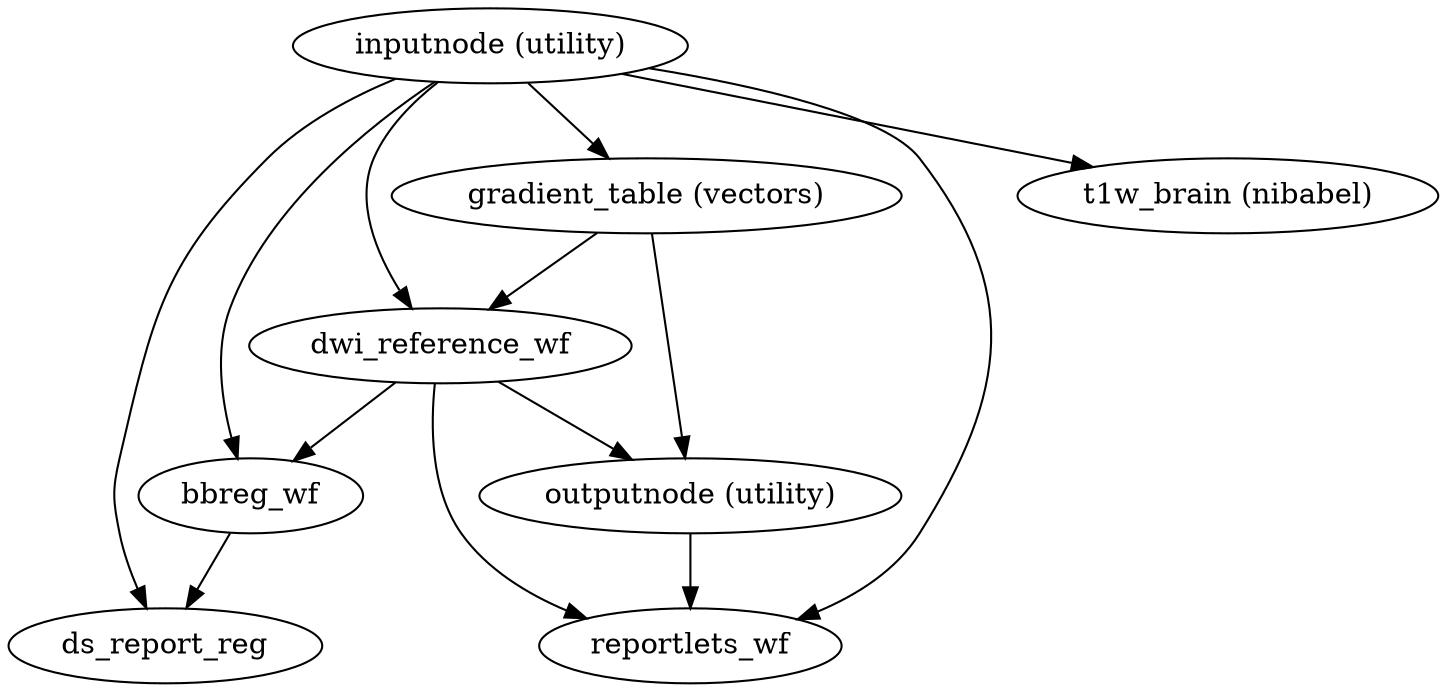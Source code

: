 strict digraph  {
"inputnode (utility)";
"gradient_table (vectors)";
dwi_reference_wf;
bbreg_wf;
"t1w_brain (nibabel)";
ds_report_reg;
reportlets_wf;
"outputnode (utility)";
"inputnode (utility)" -> "gradient_table (vectors)";
"inputnode (utility)" -> dwi_reference_wf;
"inputnode (utility)" -> bbreg_wf;
"inputnode (utility)" -> "t1w_brain (nibabel)";
"inputnode (utility)" -> ds_report_reg;
"inputnode (utility)" -> reportlets_wf;
"gradient_table (vectors)" -> dwi_reference_wf;
"gradient_table (vectors)" -> "outputnode (utility)";
dwi_reference_wf -> bbreg_wf;
dwi_reference_wf -> reportlets_wf;
dwi_reference_wf -> "outputnode (utility)";
bbreg_wf -> ds_report_reg;
"outputnode (utility)" -> reportlets_wf;
}
